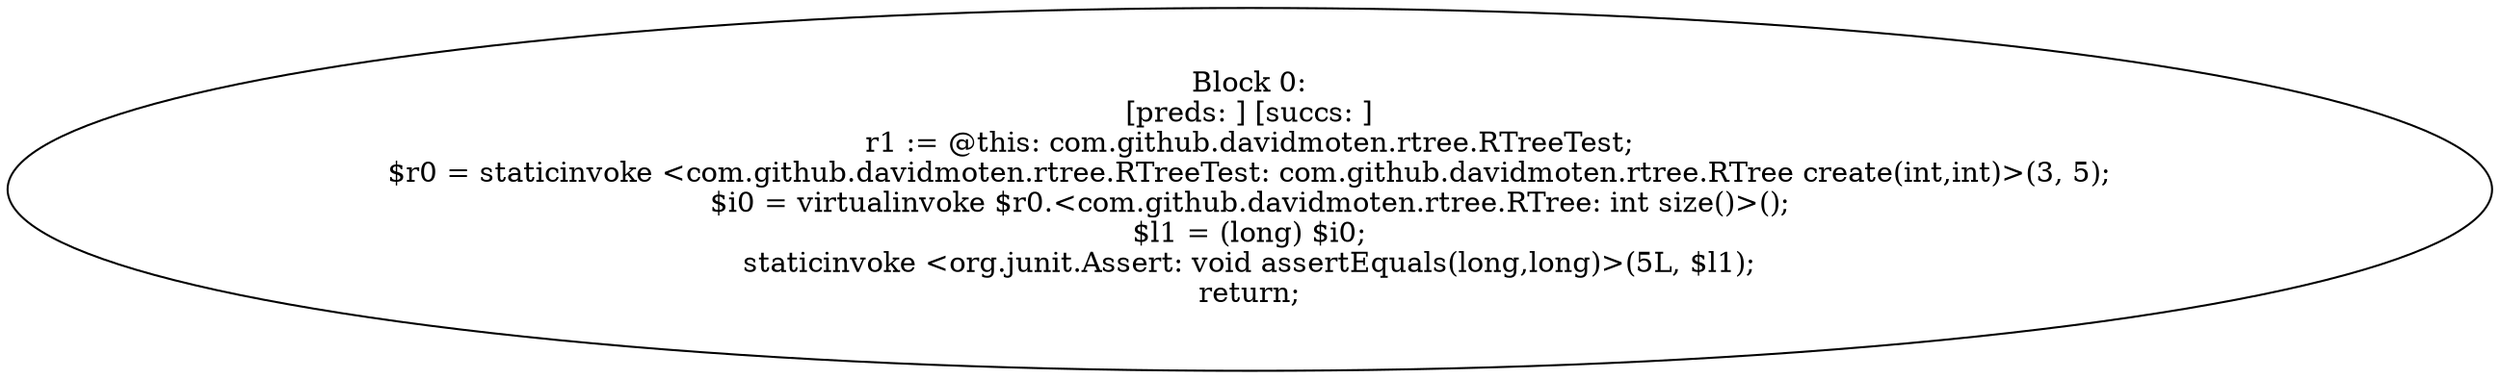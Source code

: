 digraph "unitGraph" {
    "Block 0:
[preds: ] [succs: ]
r1 := @this: com.github.davidmoten.rtree.RTreeTest;
$r0 = staticinvoke <com.github.davidmoten.rtree.RTreeTest: com.github.davidmoten.rtree.RTree create(int,int)>(3, 5);
$i0 = virtualinvoke $r0.<com.github.davidmoten.rtree.RTree: int size()>();
$l1 = (long) $i0;
staticinvoke <org.junit.Assert: void assertEquals(long,long)>(5L, $l1);
return;
"
}
